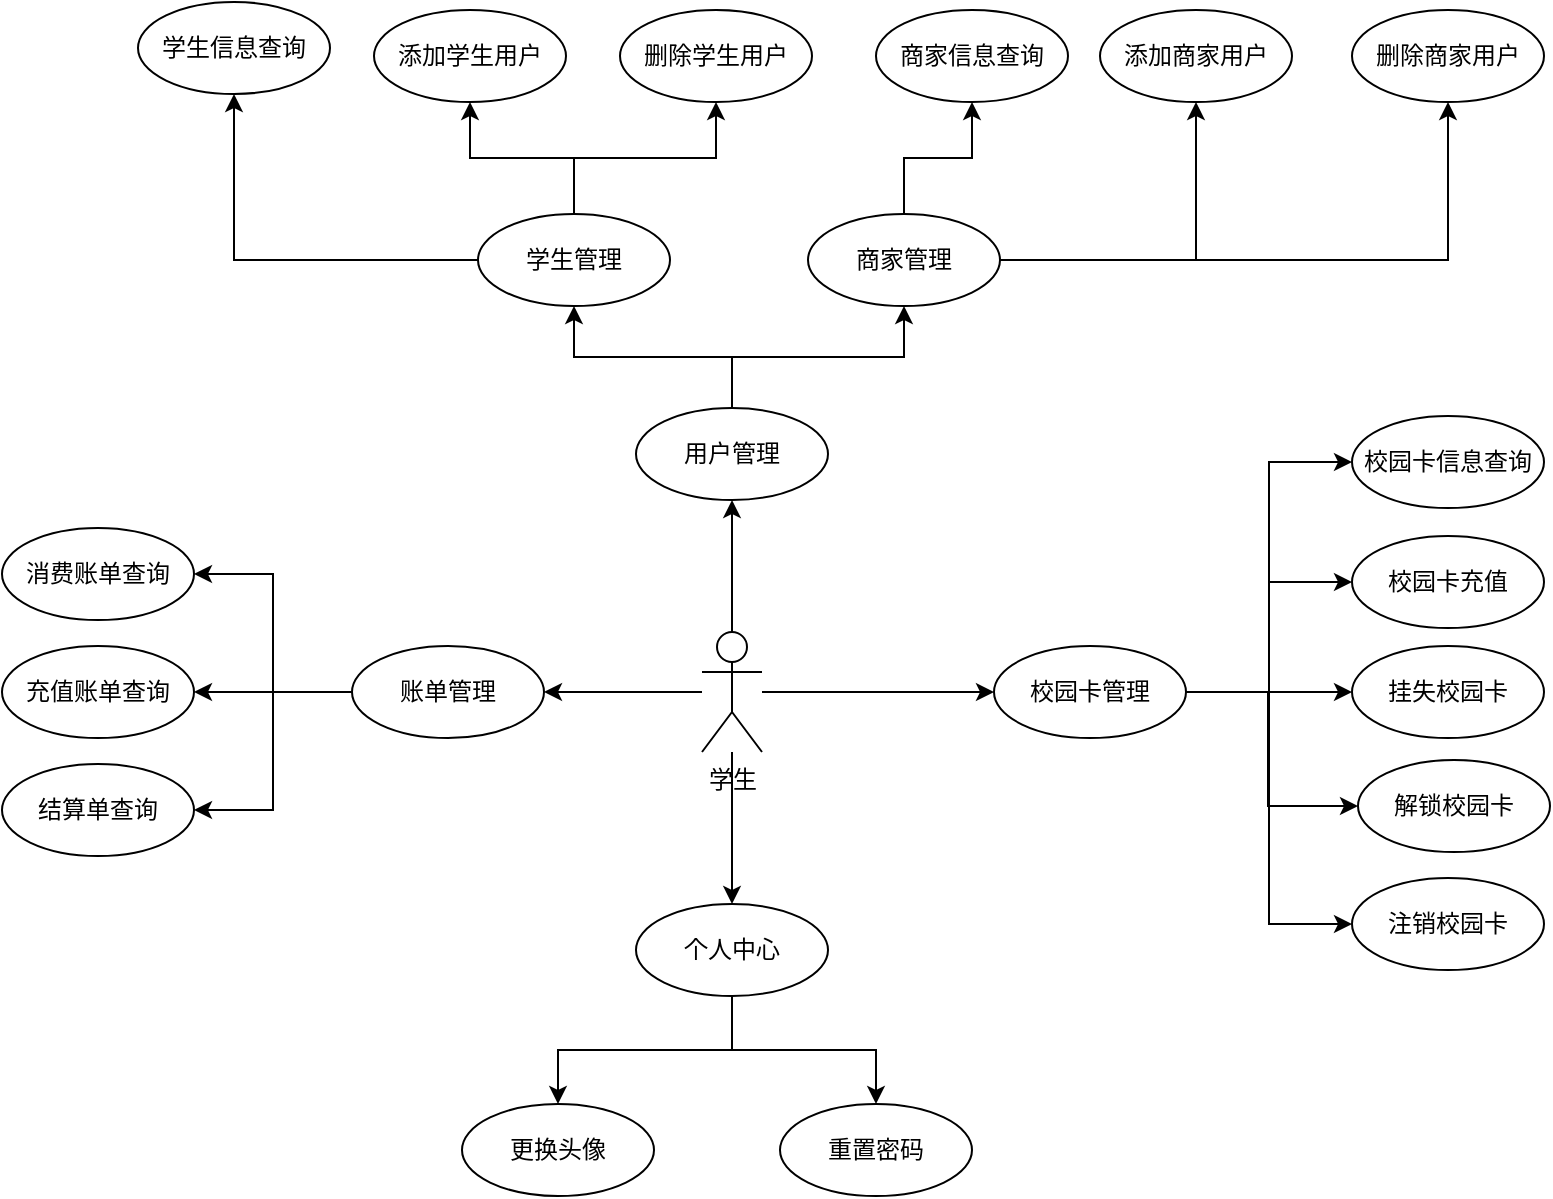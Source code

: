 <mxfile version="24.7.8">
  <diagram name="第 1 页" id="_FPh-PNTx7draIpxDjdf">
    <mxGraphModel dx="1328" dy="793" grid="0" gridSize="10" guides="1" tooltips="1" connect="1" arrows="1" fold="1" page="1" pageScale="1" pageWidth="2336" pageHeight="1654" math="0" shadow="0">
      <root>
        <mxCell id="0" />
        <mxCell id="1" parent="0" />
        <mxCell id="D-bP8arWWoeAfLWWEtiI-2" style="edgeStyle=orthogonalEdgeStyle;rounded=0;orthogonalLoop=1;jettySize=auto;html=1;entryX=0;entryY=0.5;entryDx=0;entryDy=0;" edge="1" parent="1" source="D-bP8arWWoeAfLWWEtiI-6" target="D-bP8arWWoeAfLWWEtiI-23">
          <mxGeometry relative="1" as="geometry" />
        </mxCell>
        <mxCell id="D-bP8arWWoeAfLWWEtiI-3" style="edgeStyle=orthogonalEdgeStyle;rounded=0;orthogonalLoop=1;jettySize=auto;html=1;entryX=0.5;entryY=1;entryDx=0;entryDy=0;" edge="1" parent="1" source="D-bP8arWWoeAfLWWEtiI-6" target="D-bP8arWWoeAfLWWEtiI-9">
          <mxGeometry relative="1" as="geometry" />
        </mxCell>
        <mxCell id="D-bP8arWWoeAfLWWEtiI-4" style="edgeStyle=orthogonalEdgeStyle;rounded=0;orthogonalLoop=1;jettySize=auto;html=1;entryX=1;entryY=0.5;entryDx=0;entryDy=0;" edge="1" parent="1" source="D-bP8arWWoeAfLWWEtiI-6" target="D-bP8arWWoeAfLWWEtiI-27">
          <mxGeometry relative="1" as="geometry" />
        </mxCell>
        <mxCell id="D-bP8arWWoeAfLWWEtiI-5" style="edgeStyle=orthogonalEdgeStyle;rounded=0;orthogonalLoop=1;jettySize=auto;html=1;entryX=0.5;entryY=0;entryDx=0;entryDy=0;" edge="1" parent="1" source="D-bP8arWWoeAfLWWEtiI-6" target="D-bP8arWWoeAfLWWEtiI-45">
          <mxGeometry relative="1" as="geometry" />
        </mxCell>
        <mxCell id="D-bP8arWWoeAfLWWEtiI-6" value="学生" style="shape=umlActor;verticalLabelPosition=bottom;verticalAlign=top;html=1;outlineConnect=0;" vertex="1" parent="1">
          <mxGeometry x="1033" y="455" width="30" height="60" as="geometry" />
        </mxCell>
        <mxCell id="D-bP8arWWoeAfLWWEtiI-7" style="edgeStyle=orthogonalEdgeStyle;rounded=0;orthogonalLoop=1;jettySize=auto;html=1;entryX=0.5;entryY=1;entryDx=0;entryDy=0;" edge="1" parent="1" source="D-bP8arWWoeAfLWWEtiI-9" target="D-bP8arWWoeAfLWWEtiI-13">
          <mxGeometry relative="1" as="geometry" />
        </mxCell>
        <mxCell id="D-bP8arWWoeAfLWWEtiI-8" style="edgeStyle=orthogonalEdgeStyle;rounded=0;orthogonalLoop=1;jettySize=auto;html=1;entryX=0.5;entryY=1;entryDx=0;entryDy=0;" edge="1" parent="1" source="D-bP8arWWoeAfLWWEtiI-9" target="D-bP8arWWoeAfLWWEtiI-17">
          <mxGeometry relative="1" as="geometry" />
        </mxCell>
        <mxCell id="D-bP8arWWoeAfLWWEtiI-9" value="用户管理" style="ellipse;whiteSpace=wrap;html=1;" vertex="1" parent="1">
          <mxGeometry x="1000" y="343" width="96" height="46" as="geometry" />
        </mxCell>
        <mxCell id="D-bP8arWWoeAfLWWEtiI-10" style="edgeStyle=orthogonalEdgeStyle;rounded=0;orthogonalLoop=1;jettySize=auto;html=1;entryX=0.5;entryY=1;entryDx=0;entryDy=0;" edge="1" parent="1" source="D-bP8arWWoeAfLWWEtiI-13" target="D-bP8arWWoeAfLWWEtiI-36">
          <mxGeometry relative="1" as="geometry" />
        </mxCell>
        <mxCell id="D-bP8arWWoeAfLWWEtiI-11" style="edgeStyle=orthogonalEdgeStyle;rounded=0;orthogonalLoop=1;jettySize=auto;html=1;entryX=0.5;entryY=1;entryDx=0;entryDy=0;" edge="1" parent="1" source="D-bP8arWWoeAfLWWEtiI-13" target="D-bP8arWWoeAfLWWEtiI-37">
          <mxGeometry relative="1" as="geometry" />
        </mxCell>
        <mxCell id="D-bP8arWWoeAfLWWEtiI-12" style="edgeStyle=orthogonalEdgeStyle;rounded=0;orthogonalLoop=1;jettySize=auto;html=1;entryX=0.5;entryY=1;entryDx=0;entryDy=0;" edge="1" parent="1" source="D-bP8arWWoeAfLWWEtiI-13" target="D-bP8arWWoeAfLWWEtiI-38">
          <mxGeometry relative="1" as="geometry" />
        </mxCell>
        <mxCell id="D-bP8arWWoeAfLWWEtiI-13" value="学生&lt;span style=&quot;color: rgba(0, 0, 0, 0); font-family: monospace; font-size: 0px; text-align: start; white-space: nowrap;&quot;&gt;%3CmxGraphModel%3E%3Croot%3E%3CmxCell%20id%3D%220%22%2F%3E%3CmxCell%20id%3D%221%22%20parent%3D%220%22%2F%3E%3CmxCell%20id%3D%222%22%20value%3D%22%E7%94%A8%E6%88%B7%E7%AE%A1%E7%90%86%22%20style%3D%22ellipse%3BwhiteSpace%3Dwrap%3Bhtml%3D1%3B%22%20vertex%3D%221%22%20parent%3D%221%22%3E%3CmxGeometry%20x%3D%22381%22%20y%3D%22262%22%20width%3D%2296%22%20height%3D%2246%22%20as%3D%22geometry%22%2F%3E%3C%2FmxCell%3E%3C%2Froot%3E%3C%2FmxGraphModel%3E&lt;/span&gt;管理" style="ellipse;whiteSpace=wrap;html=1;" vertex="1" parent="1">
          <mxGeometry x="921" y="246" width="96" height="46" as="geometry" />
        </mxCell>
        <mxCell id="D-bP8arWWoeAfLWWEtiI-14" style="edgeStyle=orthogonalEdgeStyle;rounded=0;orthogonalLoop=1;jettySize=auto;html=1;entryX=0.5;entryY=1;entryDx=0;entryDy=0;" edge="1" parent="1" source="D-bP8arWWoeAfLWWEtiI-17" target="D-bP8arWWoeAfLWWEtiI-39">
          <mxGeometry relative="1" as="geometry" />
        </mxCell>
        <mxCell id="D-bP8arWWoeAfLWWEtiI-15" style="edgeStyle=orthogonalEdgeStyle;rounded=0;orthogonalLoop=1;jettySize=auto;html=1;entryX=0.5;entryY=1;entryDx=0;entryDy=0;" edge="1" parent="1" source="D-bP8arWWoeAfLWWEtiI-17" target="D-bP8arWWoeAfLWWEtiI-40">
          <mxGeometry relative="1" as="geometry" />
        </mxCell>
        <mxCell id="D-bP8arWWoeAfLWWEtiI-16" style="edgeStyle=orthogonalEdgeStyle;rounded=0;orthogonalLoop=1;jettySize=auto;html=1;entryX=0.5;entryY=1;entryDx=0;entryDy=0;" edge="1" parent="1" source="D-bP8arWWoeAfLWWEtiI-17" target="D-bP8arWWoeAfLWWEtiI-41">
          <mxGeometry relative="1" as="geometry" />
        </mxCell>
        <mxCell id="D-bP8arWWoeAfLWWEtiI-17" value="商家管理" style="ellipse;whiteSpace=wrap;html=1;" vertex="1" parent="1">
          <mxGeometry x="1086" y="246" width="96" height="46" as="geometry" />
        </mxCell>
        <mxCell id="D-bP8arWWoeAfLWWEtiI-18" style="edgeStyle=orthogonalEdgeStyle;rounded=0;orthogonalLoop=1;jettySize=auto;html=1;exitX=1;exitY=0.5;exitDx=0;exitDy=0;entryX=0;entryY=0.5;entryDx=0;entryDy=0;" edge="1" parent="1" source="D-bP8arWWoeAfLWWEtiI-23" target="D-bP8arWWoeAfLWWEtiI-31">
          <mxGeometry relative="1" as="geometry" />
        </mxCell>
        <mxCell id="D-bP8arWWoeAfLWWEtiI-19" style="edgeStyle=orthogonalEdgeStyle;rounded=0;orthogonalLoop=1;jettySize=auto;html=1;entryX=0;entryY=0.5;entryDx=0;entryDy=0;" edge="1" parent="1" source="D-bP8arWWoeAfLWWEtiI-23" target="D-bP8arWWoeAfLWWEtiI-32">
          <mxGeometry relative="1" as="geometry" />
        </mxCell>
        <mxCell id="D-bP8arWWoeAfLWWEtiI-20" style="edgeStyle=orthogonalEdgeStyle;rounded=0;orthogonalLoop=1;jettySize=auto;html=1;entryX=0;entryY=0.5;entryDx=0;entryDy=0;" edge="1" parent="1" source="D-bP8arWWoeAfLWWEtiI-23" target="D-bP8arWWoeAfLWWEtiI-35">
          <mxGeometry relative="1" as="geometry" />
        </mxCell>
        <mxCell id="D-bP8arWWoeAfLWWEtiI-21" style="edgeStyle=orthogonalEdgeStyle;rounded=0;orthogonalLoop=1;jettySize=auto;html=1;entryX=0;entryY=0.5;entryDx=0;entryDy=0;" edge="1" parent="1" source="D-bP8arWWoeAfLWWEtiI-23" target="D-bP8arWWoeAfLWWEtiI-33">
          <mxGeometry relative="1" as="geometry">
            <Array as="points">
              <mxPoint x="1316" y="485" />
              <mxPoint x="1316" y="542" />
            </Array>
          </mxGeometry>
        </mxCell>
        <mxCell id="D-bP8arWWoeAfLWWEtiI-22" style="edgeStyle=orthogonalEdgeStyle;rounded=0;orthogonalLoop=1;jettySize=auto;html=1;entryX=0;entryY=0.5;entryDx=0;entryDy=0;" edge="1" parent="1" source="D-bP8arWWoeAfLWWEtiI-23" target="D-bP8arWWoeAfLWWEtiI-34">
          <mxGeometry relative="1" as="geometry" />
        </mxCell>
        <mxCell id="D-bP8arWWoeAfLWWEtiI-23" value="校园卡管理" style="ellipse;whiteSpace=wrap;html=1;" vertex="1" parent="1">
          <mxGeometry x="1179" y="462" width="96" height="46" as="geometry" />
        </mxCell>
        <mxCell id="D-bP8arWWoeAfLWWEtiI-24" style="edgeStyle=orthogonalEdgeStyle;rounded=0;orthogonalLoop=1;jettySize=auto;html=1;entryX=1;entryY=0.5;entryDx=0;entryDy=0;" edge="1" parent="1" source="D-bP8arWWoeAfLWWEtiI-27" target="D-bP8arWWoeAfLWWEtiI-28">
          <mxGeometry relative="1" as="geometry" />
        </mxCell>
        <mxCell id="D-bP8arWWoeAfLWWEtiI-25" style="edgeStyle=orthogonalEdgeStyle;rounded=0;orthogonalLoop=1;jettySize=auto;html=1;entryX=1;entryY=0.5;entryDx=0;entryDy=0;" edge="1" parent="1" source="D-bP8arWWoeAfLWWEtiI-27" target="D-bP8arWWoeAfLWWEtiI-29">
          <mxGeometry relative="1" as="geometry" />
        </mxCell>
        <mxCell id="D-bP8arWWoeAfLWWEtiI-26" style="edgeStyle=orthogonalEdgeStyle;rounded=0;orthogonalLoop=1;jettySize=auto;html=1;entryX=1;entryY=0.5;entryDx=0;entryDy=0;" edge="1" parent="1" source="D-bP8arWWoeAfLWWEtiI-27" target="D-bP8arWWoeAfLWWEtiI-30">
          <mxGeometry relative="1" as="geometry" />
        </mxCell>
        <mxCell id="D-bP8arWWoeAfLWWEtiI-27" value="账单管理" style="ellipse;whiteSpace=wrap;html=1;" vertex="1" parent="1">
          <mxGeometry x="858" y="462" width="96" height="46" as="geometry" />
        </mxCell>
        <mxCell id="D-bP8arWWoeAfLWWEtiI-28" value="消费账单查询" style="ellipse;whiteSpace=wrap;html=1;" vertex="1" parent="1">
          <mxGeometry x="683" y="403" width="96" height="46" as="geometry" />
        </mxCell>
        <mxCell id="D-bP8arWWoeAfLWWEtiI-29" value="充值账单查询" style="ellipse;whiteSpace=wrap;html=1;" vertex="1" parent="1">
          <mxGeometry x="683" y="462" width="96" height="46" as="geometry" />
        </mxCell>
        <mxCell id="D-bP8arWWoeAfLWWEtiI-30" value="结算单查询" style="ellipse;whiteSpace=wrap;html=1;" vertex="1" parent="1">
          <mxGeometry x="683" y="521" width="96" height="46" as="geometry" />
        </mxCell>
        <mxCell id="D-bP8arWWoeAfLWWEtiI-31" value="校园卡信息查询" style="ellipse;whiteSpace=wrap;html=1;" vertex="1" parent="1">
          <mxGeometry x="1358" y="347" width="96" height="46" as="geometry" />
        </mxCell>
        <mxCell id="D-bP8arWWoeAfLWWEtiI-32" value="校园卡充值" style="ellipse;whiteSpace=wrap;html=1;" vertex="1" parent="1">
          <mxGeometry x="1358" y="407" width="96" height="46" as="geometry" />
        </mxCell>
        <mxCell id="D-bP8arWWoeAfLWWEtiI-33" value="解锁校园卡" style="ellipse;whiteSpace=wrap;html=1;" vertex="1" parent="1">
          <mxGeometry x="1361" y="519" width="96" height="46" as="geometry" />
        </mxCell>
        <mxCell id="D-bP8arWWoeAfLWWEtiI-34" value="注销校园卡" style="ellipse;whiteSpace=wrap;html=1;" vertex="1" parent="1">
          <mxGeometry x="1358" y="578" width="96" height="46" as="geometry" />
        </mxCell>
        <mxCell id="D-bP8arWWoeAfLWWEtiI-35" value="挂失校园卡" style="ellipse;whiteSpace=wrap;html=1;" vertex="1" parent="1">
          <mxGeometry x="1358" y="462" width="96" height="46" as="geometry" />
        </mxCell>
        <mxCell id="D-bP8arWWoeAfLWWEtiI-36" value="学生信息查询" style="ellipse;whiteSpace=wrap;html=1;" vertex="1" parent="1">
          <mxGeometry x="751" y="140" width="96" height="46" as="geometry" />
        </mxCell>
        <mxCell id="D-bP8arWWoeAfLWWEtiI-37" value="添加学生用户" style="ellipse;whiteSpace=wrap;html=1;" vertex="1" parent="1">
          <mxGeometry x="869" y="144" width="96" height="46" as="geometry" />
        </mxCell>
        <mxCell id="D-bP8arWWoeAfLWWEtiI-38" value="删除学生用户" style="ellipse;whiteSpace=wrap;html=1;" vertex="1" parent="1">
          <mxGeometry x="992" y="144" width="96" height="46" as="geometry" />
        </mxCell>
        <mxCell id="D-bP8arWWoeAfLWWEtiI-39" value="商家信息查询" style="ellipse;whiteSpace=wrap;html=1;" vertex="1" parent="1">
          <mxGeometry x="1120" y="144" width="96" height="46" as="geometry" />
        </mxCell>
        <mxCell id="D-bP8arWWoeAfLWWEtiI-40" value="添加商家用户" style="ellipse;whiteSpace=wrap;html=1;" vertex="1" parent="1">
          <mxGeometry x="1232" y="144" width="96" height="46" as="geometry" />
        </mxCell>
        <mxCell id="D-bP8arWWoeAfLWWEtiI-41" value="删除商家用户" style="ellipse;whiteSpace=wrap;html=1;" vertex="1" parent="1">
          <mxGeometry x="1358" y="144" width="96" height="46" as="geometry" />
        </mxCell>
        <mxCell id="D-bP8arWWoeAfLWWEtiI-42" style="edgeStyle=orthogonalEdgeStyle;rounded=0;orthogonalLoop=1;jettySize=auto;html=1;exitX=0.5;exitY=1;exitDx=0;exitDy=0;" edge="1" parent="1" source="D-bP8arWWoeAfLWWEtiI-35" target="D-bP8arWWoeAfLWWEtiI-35">
          <mxGeometry relative="1" as="geometry" />
        </mxCell>
        <mxCell id="D-bP8arWWoeAfLWWEtiI-43" style="edgeStyle=orthogonalEdgeStyle;rounded=0;orthogonalLoop=1;jettySize=auto;html=1;entryX=0.5;entryY=0;entryDx=0;entryDy=0;" edge="1" parent="1" source="D-bP8arWWoeAfLWWEtiI-45" target="D-bP8arWWoeAfLWWEtiI-46">
          <mxGeometry relative="1" as="geometry" />
        </mxCell>
        <mxCell id="D-bP8arWWoeAfLWWEtiI-44" style="edgeStyle=orthogonalEdgeStyle;rounded=0;orthogonalLoop=1;jettySize=auto;html=1;entryX=0.5;entryY=0;entryDx=0;entryDy=0;" edge="1" parent="1" source="D-bP8arWWoeAfLWWEtiI-45" target="D-bP8arWWoeAfLWWEtiI-47">
          <mxGeometry relative="1" as="geometry" />
        </mxCell>
        <mxCell id="D-bP8arWWoeAfLWWEtiI-45" value="个人中心" style="ellipse;whiteSpace=wrap;html=1;" vertex="1" parent="1">
          <mxGeometry x="1000" y="591" width="96" height="46" as="geometry" />
        </mxCell>
        <mxCell id="D-bP8arWWoeAfLWWEtiI-46" value="更换头像" style="ellipse;whiteSpace=wrap;html=1;" vertex="1" parent="1">
          <mxGeometry x="913" y="691" width="96" height="46" as="geometry" />
        </mxCell>
        <mxCell id="D-bP8arWWoeAfLWWEtiI-47" value="重置密码" style="ellipse;whiteSpace=wrap;html=1;" vertex="1" parent="1">
          <mxGeometry x="1072" y="691" width="96" height="46" as="geometry" />
        </mxCell>
      </root>
    </mxGraphModel>
  </diagram>
</mxfile>
